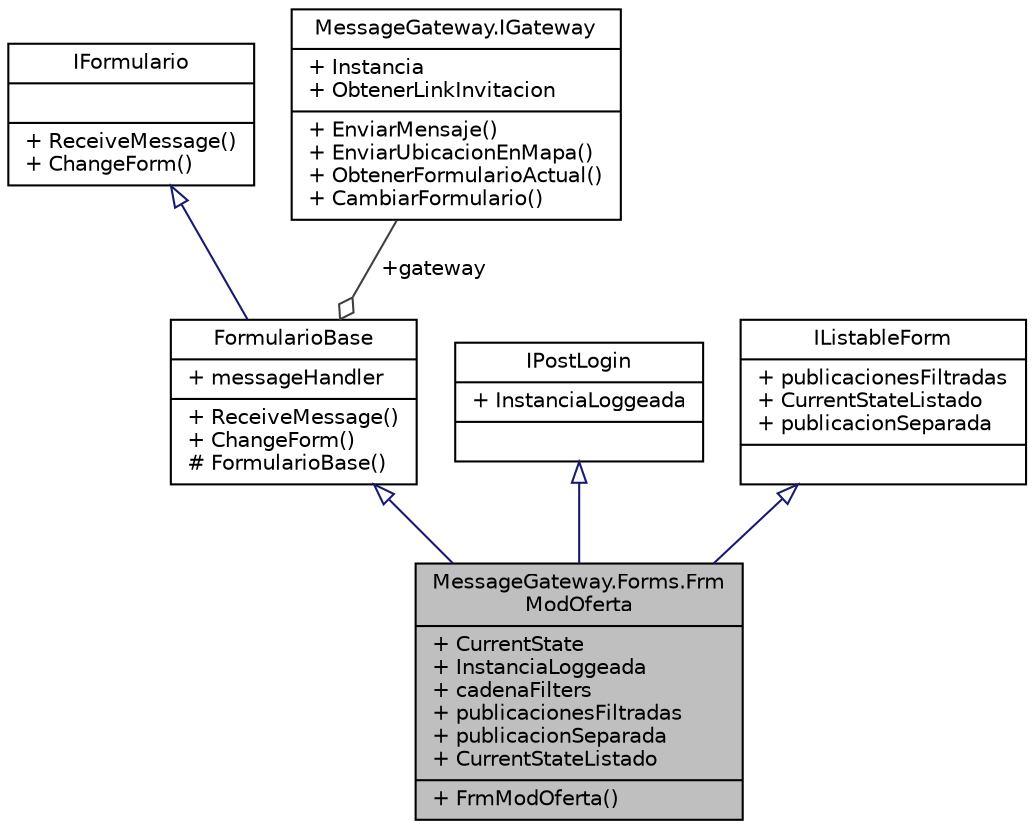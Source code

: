 digraph "MessageGateway.Forms.FrmModOferta"
{
 // INTERACTIVE_SVG=YES
 // LATEX_PDF_SIZE
  edge [fontname="Helvetica",fontsize="10",labelfontname="Helvetica",labelfontsize="10"];
  node [fontname="Helvetica",fontsize="10",shape=record];
  Node1 [label="{MessageGateway.Forms.Frm\lModOferta\n|+ CurrentState\l+ InstanciaLoggeada\l+ cadenaFilters\l+ publicacionesFiltradas\l+ publicacionSeparada\l+ CurrentStateListado\l|+ FrmModOferta()\l}",height=0.2,width=0.4,color="black", fillcolor="grey75", style="filled", fontcolor="black",tooltip="Formulario que buscara las ofertas de la empresa y permite cambiarlas en la base de datos."];
  Node2 -> Node1 [dir="back",color="midnightblue",fontsize="10",style="solid",arrowtail="onormal",fontname="Helvetica"];
  Node2 [label="{FormularioBase\n|+ messageHandler\l|+ ReceiveMessage()\l+ ChangeForm()\l# FormularioBase()\l}",height=0.2,width=0.4,color="black", fillcolor="white", style="filled",URL="$classMessageGateway_1_1Forms_1_1FormularioBase.html",tooltip="Superclase para todos los formularios."];
  Node3 -> Node2 [dir="back",color="midnightblue",fontsize="10",style="solid",arrowtail="onormal",fontname="Helvetica"];
  Node3 [label="{IFormulario\n||+ ReceiveMessage()\l+ ChangeForm()\l}",height=0.2,width=0.4,color="black", fillcolor="white", style="filled",URL="$interfaceMessageGateway_1_1Forms_1_1IFormulario.html",tooltip="Interfaz que engloba todos los forularios y sus metodos principales."];
  Node4 -> Node2 [color="grey25",fontsize="10",style="solid",label=" +gateway" ,arrowhead="odiamond",fontname="Helvetica"];
  Node4 [label="{MessageGateway.IGateway\n|+ Instancia\l+ ObtenerLinkInvitacion\l|+ EnviarMensaje()\l+ EnviarUbicacionEnMapa()\l+ ObtenerFormularioActual()\l+ CambiarFormulario()\l}",height=0.2,width=0.4,color="black", fillcolor="white", style="filled",URL="$interfaceMessageGateway_1_1IGateway.html",tooltip="Interfaz que engloba las diferentes salidas y entradas posibles de mensaje de invitación al bot (mail..."];
  Node5 -> Node1 [dir="back",color="midnightblue",fontsize="10",style="solid",arrowtail="onormal",fontname="Helvetica"];
  Node5 [label="{IPostLogin\n|+ InstanciaLoggeada\l|}",height=0.2,width=0.4,color="black", fillcolor="white", style="filled",URL="$interfaceMessageGateway_1_1Forms_1_1IPostLogin.html",tooltip="Interfaz para condicionar y controlar que despues del login no se pierda referencia al IUsuario vincu..."];
  Node6 -> Node1 [dir="back",color="midnightblue",fontsize="10",style="solid",arrowtail="onormal",fontname="Helvetica"];
  Node6 [label="{IListableForm\n|+ publicacionesFiltradas\l+ CurrentStateListado\l+ publicacionSeparada\l|}",height=0.2,width=0.4,color="black", fillcolor="white", style="filled",URL="$interfaceMessageGateway_1_1Forms_1_1IListableForm.html",tooltip="Interfaz para las publicaciones filtradas."];
}
